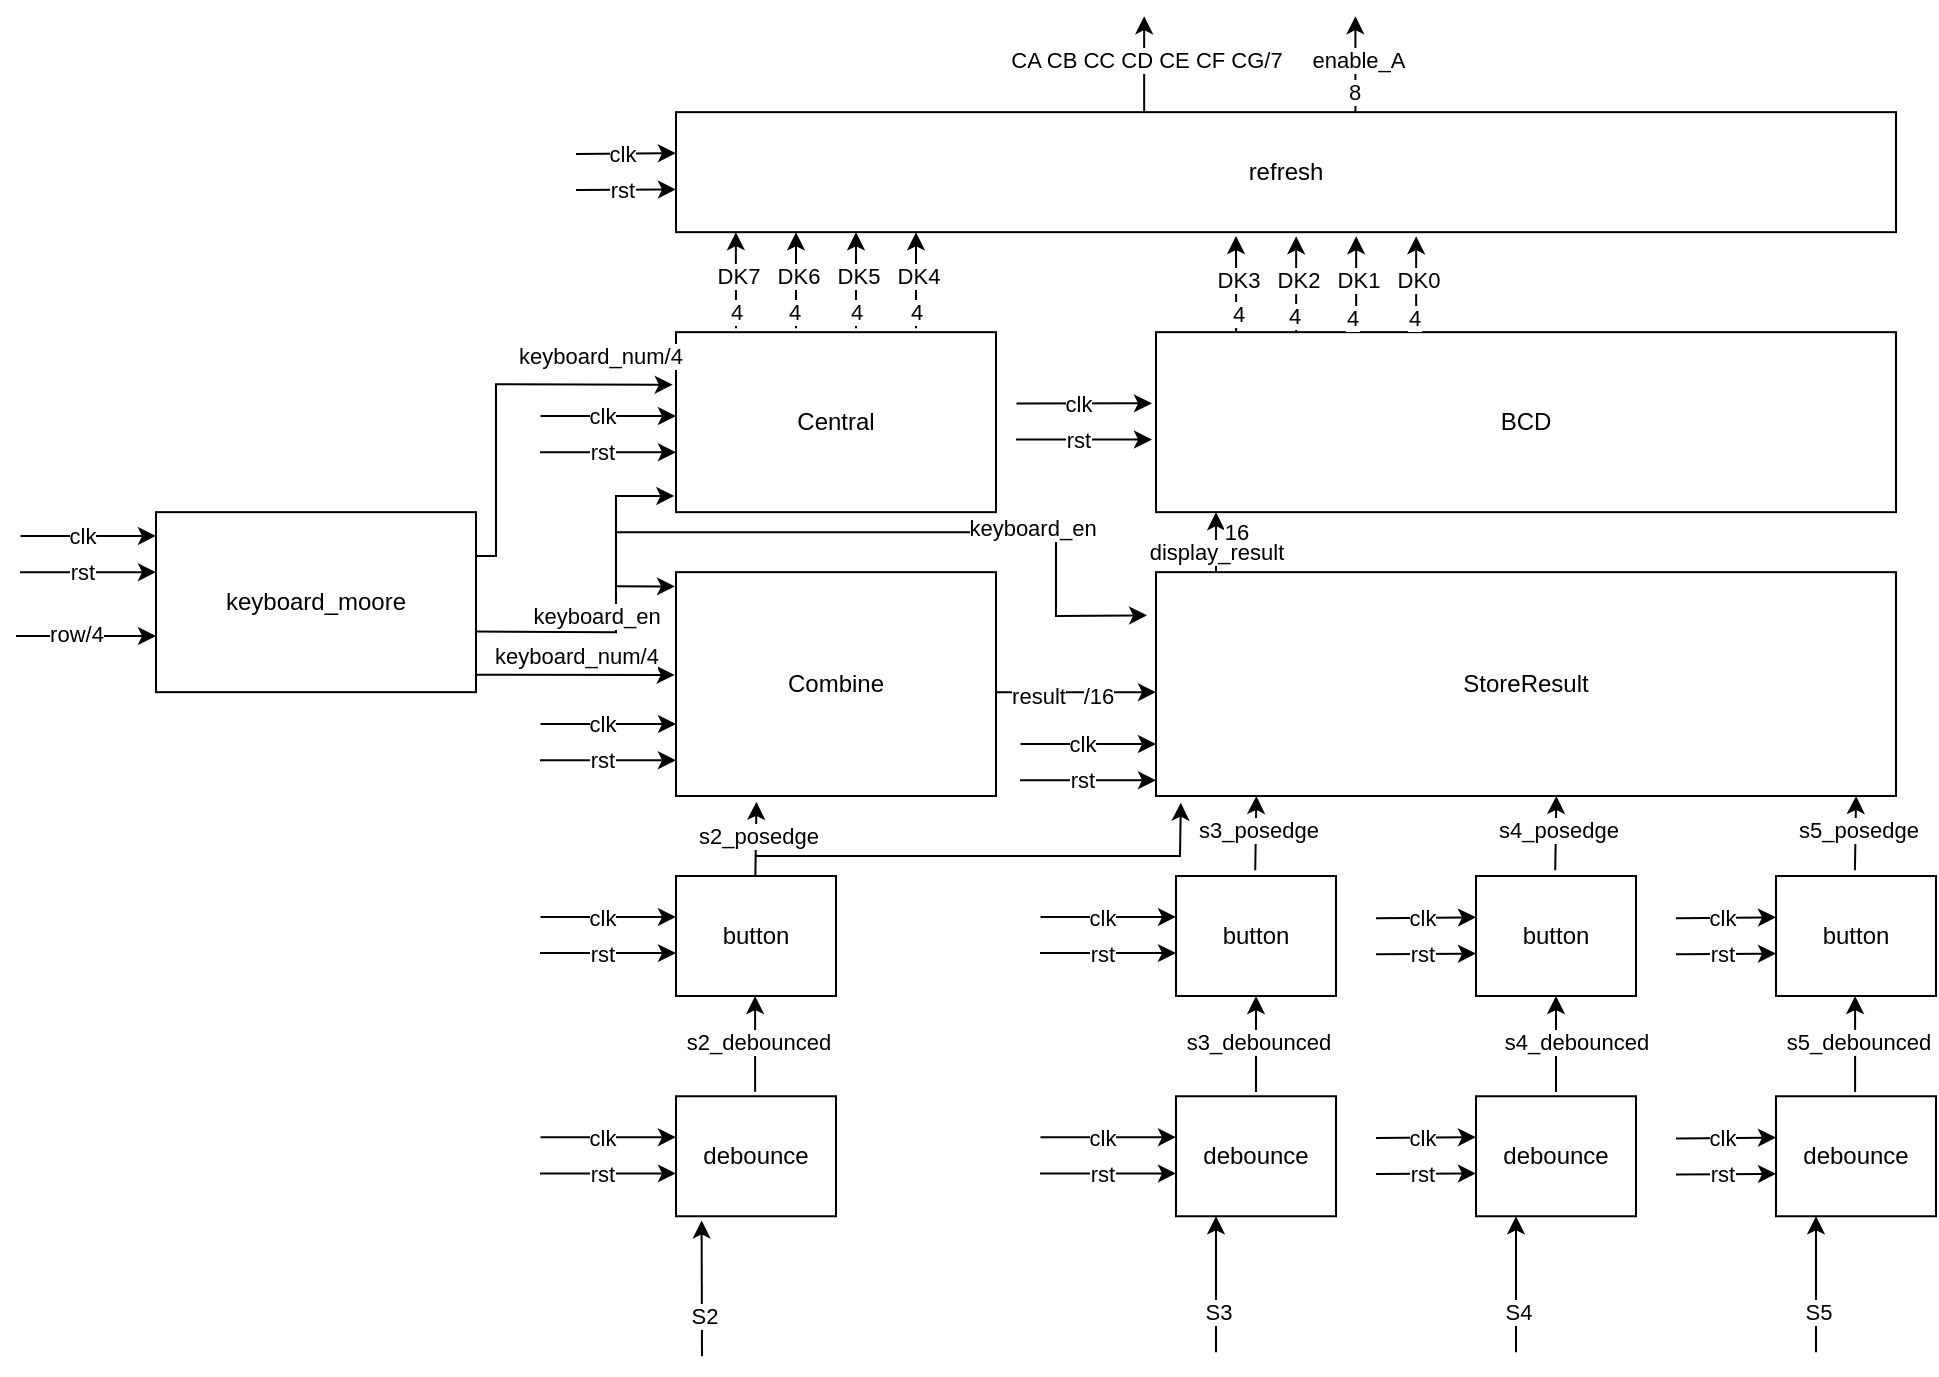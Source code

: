 <mxfile version="22.1.7" type="github">
  <diagram name="第 1 页" id="IgU2OrdExx5VZicvWzzT">
    <mxGraphModel dx="929" dy="618" grid="1" gridSize="10" guides="1" tooltips="1" connect="1" arrows="1" fold="1" page="1" pageScale="1" pageWidth="1169" pageHeight="827" math="0" shadow="0">
      <root>
        <mxCell id="0" />
        <mxCell id="1" parent="0" />
        <mxCell id="rWRQnKo72IbtaxOblhJg-89" value="keyboard_moore" style="rounded=0;whiteSpace=wrap;html=1;" parent="1" vertex="1">
          <mxGeometry x="120" y="298.08" width="160" height="90" as="geometry" />
        </mxCell>
        <mxCell id="rWRQnKo72IbtaxOblhJg-90" value="Central" style="rounded=0;whiteSpace=wrap;html=1;" parent="1" vertex="1">
          <mxGeometry x="380" y="208.08" width="160" height="90" as="geometry" />
        </mxCell>
        <mxCell id="rWRQnKo72IbtaxOblhJg-91" value="Combine" style="rounded=0;whiteSpace=wrap;html=1;" parent="1" vertex="1">
          <mxGeometry x="380" y="328.08" width="160" height="111.92" as="geometry" />
        </mxCell>
        <mxCell id="rWRQnKo72IbtaxOblhJg-92" value="StoreResult" style="rounded=0;whiteSpace=wrap;html=1;" parent="1" vertex="1">
          <mxGeometry x="620" y="328.08" width="370" height="111.92" as="geometry" />
        </mxCell>
        <mxCell id="rWRQnKo72IbtaxOblhJg-93" value="BCD" style="rounded=0;whiteSpace=wrap;html=1;" parent="1" vertex="1">
          <mxGeometry x="620" y="208.08" width="370" height="90" as="geometry" />
        </mxCell>
        <mxCell id="rWRQnKo72IbtaxOblhJg-94" value="refresh" style="rounded=0;whiteSpace=wrap;html=1;" parent="1" vertex="1">
          <mxGeometry x="380" y="98.08" width="610" height="60" as="geometry" />
        </mxCell>
        <mxCell id="rWRQnKo72IbtaxOblhJg-95" value="debounce" style="rounded=0;whiteSpace=wrap;html=1;" parent="1" vertex="1">
          <mxGeometry x="380" y="590.13" width="80" height="60" as="geometry" />
        </mxCell>
        <mxCell id="rWRQnKo72IbtaxOblhJg-96" value="debounce" style="rounded=0;whiteSpace=wrap;html=1;" parent="1" vertex="1">
          <mxGeometry x="780" y="590.13" width="80" height="60" as="geometry" />
        </mxCell>
        <mxCell id="rWRQnKo72IbtaxOblhJg-97" value="debounce" style="rounded=0;whiteSpace=wrap;html=1;" parent="1" vertex="1">
          <mxGeometry x="930" y="590.13" width="80" height="60" as="geometry" />
        </mxCell>
        <mxCell id="rWRQnKo72IbtaxOblhJg-99" value="button" style="rounded=0;whiteSpace=wrap;html=1;" parent="1" vertex="1">
          <mxGeometry x="380" y="480" width="80" height="60" as="geometry" />
        </mxCell>
        <mxCell id="rWRQnKo72IbtaxOblhJg-100" value="button" style="rounded=0;whiteSpace=wrap;html=1;" parent="1" vertex="1">
          <mxGeometry x="780" y="480" width="80" height="60" as="geometry" />
        </mxCell>
        <mxCell id="rWRQnKo72IbtaxOblhJg-101" value="button" style="rounded=0;whiteSpace=wrap;html=1;" parent="1" vertex="1">
          <mxGeometry x="930" y="480" width="80" height="60" as="geometry" />
        </mxCell>
        <mxCell id="rWRQnKo72IbtaxOblhJg-105" value="" style="endArrow=classic;html=1;rounded=0;entryX=0.16;entryY=1.035;entryDx=0;entryDy=0;entryPerimeter=0;" parent="1" target="rWRQnKo72IbtaxOblhJg-95" edge="1">
          <mxGeometry width="50" height="50" relative="1" as="geometry">
            <mxPoint x="393" y="720.13" as="sourcePoint" />
            <mxPoint x="660" y="730.13" as="targetPoint" />
          </mxGeometry>
        </mxCell>
        <mxCell id="rWRQnKo72IbtaxOblhJg-106" value="S2" style="edgeLabel;html=1;align=center;verticalAlign=middle;resizable=0;points=[];" parent="rWRQnKo72IbtaxOblhJg-105" vertex="1" connectable="0">
          <mxGeometry x="-0.411" y="-1" relative="1" as="geometry">
            <mxPoint as="offset" />
          </mxGeometry>
        </mxCell>
        <mxCell id="rWRQnKo72IbtaxOblhJg-108" value="" style="endArrow=classic;html=1;rounded=0;entryX=0.16;entryY=1.035;entryDx=0;entryDy=0;entryPerimeter=0;" parent="1" edge="1">
          <mxGeometry width="50" height="50" relative="1" as="geometry">
            <mxPoint x="800" y="718.13" as="sourcePoint" />
            <mxPoint x="800" y="650.13" as="targetPoint" />
          </mxGeometry>
        </mxCell>
        <mxCell id="rWRQnKo72IbtaxOblhJg-109" value="S4" style="edgeLabel;html=1;align=center;verticalAlign=middle;resizable=0;points=[];" parent="rWRQnKo72IbtaxOblhJg-108" vertex="1" connectable="0">
          <mxGeometry x="-0.411" y="-1" relative="1" as="geometry">
            <mxPoint as="offset" />
          </mxGeometry>
        </mxCell>
        <mxCell id="rWRQnKo72IbtaxOblhJg-110" value="" style="endArrow=classic;html=1;rounded=0;entryX=0.16;entryY=1.035;entryDx=0;entryDy=0;entryPerimeter=0;" parent="1" edge="1">
          <mxGeometry width="50" height="50" relative="1" as="geometry">
            <mxPoint x="950" y="718.13" as="sourcePoint" />
            <mxPoint x="950" y="650.13" as="targetPoint" />
          </mxGeometry>
        </mxCell>
        <mxCell id="rWRQnKo72IbtaxOblhJg-111" value="S5" style="edgeLabel;html=1;align=center;verticalAlign=middle;resizable=0;points=[];" parent="rWRQnKo72IbtaxOblhJg-110" vertex="1" connectable="0">
          <mxGeometry x="-0.411" y="-1" relative="1" as="geometry">
            <mxPoint as="offset" />
          </mxGeometry>
        </mxCell>
        <mxCell id="rWRQnKo72IbtaxOblhJg-112" value="" style="endArrow=classic;html=1;rounded=0;exitX=0.169;exitY=-0.015;exitDx=0;exitDy=0;exitPerimeter=0;entryX=0.169;entryY=1.022;entryDx=0;entryDy=0;entryPerimeter=0;" parent="1" edge="1">
          <mxGeometry width="50" height="50" relative="1" as="geometry">
            <mxPoint x="419.55" y="587.91" as="sourcePoint" />
            <mxPoint x="419.55" y="540" as="targetPoint" />
          </mxGeometry>
        </mxCell>
        <mxCell id="rWRQnKo72IbtaxOblhJg-113" value="s2_debounced" style="edgeLabel;html=1;align=center;verticalAlign=middle;resizable=0;points=[];" parent="rWRQnKo72IbtaxOblhJg-112" vertex="1" connectable="0">
          <mxGeometry x="0.071" y="-1" relative="1" as="geometry">
            <mxPoint as="offset" />
          </mxGeometry>
        </mxCell>
        <mxCell id="rWRQnKo72IbtaxOblhJg-115" value="" style="endArrow=classic;html=1;rounded=0;exitX=0.169;exitY=-0.015;exitDx=0;exitDy=0;exitPerimeter=0;entryX=0.169;entryY=1.022;entryDx=0;entryDy=0;entryPerimeter=0;" parent="1" edge="1">
          <mxGeometry width="50" height="50" relative="1" as="geometry">
            <mxPoint x="820" y="588" as="sourcePoint" />
            <mxPoint x="820" y="540" as="targetPoint" />
          </mxGeometry>
        </mxCell>
        <mxCell id="rWRQnKo72IbtaxOblhJg-116" value="s4_debounced" style="edgeLabel;html=1;align=center;verticalAlign=middle;resizable=0;points=[];" parent="rWRQnKo72IbtaxOblhJg-115" vertex="1" connectable="0">
          <mxGeometry x="0.071" y="-1" relative="1" as="geometry">
            <mxPoint x="9" as="offset" />
          </mxGeometry>
        </mxCell>
        <mxCell id="rWRQnKo72IbtaxOblhJg-117" value="" style="endArrow=classic;html=1;rounded=0;exitX=0.169;exitY=-0.015;exitDx=0;exitDy=0;exitPerimeter=0;entryX=0.169;entryY=1.022;entryDx=0;entryDy=0;entryPerimeter=0;" parent="1" edge="1">
          <mxGeometry width="50" height="50" relative="1" as="geometry">
            <mxPoint x="969.55" y="588" as="sourcePoint" />
            <mxPoint x="969.55" y="540" as="targetPoint" />
          </mxGeometry>
        </mxCell>
        <mxCell id="rWRQnKo72IbtaxOblhJg-118" value="s5_debounced" style="edgeLabel;html=1;align=center;verticalAlign=middle;resizable=0;points=[];" parent="rWRQnKo72IbtaxOblhJg-117" vertex="1" connectable="0">
          <mxGeometry x="0.071" y="-1" relative="1" as="geometry">
            <mxPoint as="offset" />
          </mxGeometry>
        </mxCell>
        <mxCell id="rWRQnKo72IbtaxOblhJg-119" value="" style="endArrow=classic;html=1;rounded=0;exitX=0.169;exitY=-0.015;exitDx=0;exitDy=0;exitPerimeter=0;entryX=0.191;entryY=1.036;entryDx=0;entryDy=0;entryPerimeter=0;" parent="1" edge="1">
          <mxGeometry width="50" height="50" relative="1" as="geometry">
            <mxPoint x="419.68" y="480" as="sourcePoint" />
            <mxPoint x="420.24" y="442.88" as="targetPoint" />
          </mxGeometry>
        </mxCell>
        <mxCell id="rWRQnKo72IbtaxOblhJg-120" value="s2_posedge" style="edgeLabel;html=1;align=center;verticalAlign=middle;resizable=0;points=[];" parent="rWRQnKo72IbtaxOblhJg-119" vertex="1" connectable="0">
          <mxGeometry x="0.071" y="-1" relative="1" as="geometry">
            <mxPoint as="offset" />
          </mxGeometry>
        </mxCell>
        <mxCell id="rWRQnKo72IbtaxOblhJg-121" value="" style="endArrow=classic;html=1;rounded=0;exitX=0.169;exitY=-0.015;exitDx=0;exitDy=0;exitPerimeter=0;entryX=0.191;entryY=1.036;entryDx=0;entryDy=0;entryPerimeter=0;" parent="1" edge="1">
          <mxGeometry width="50" height="50" relative="1" as="geometry">
            <mxPoint x="819.62" y="477.12" as="sourcePoint" />
            <mxPoint x="820.18" y="440" as="targetPoint" />
          </mxGeometry>
        </mxCell>
        <mxCell id="rWRQnKo72IbtaxOblhJg-122" value="s4_posedge" style="edgeLabel;html=1;align=center;verticalAlign=middle;resizable=0;points=[];" parent="rWRQnKo72IbtaxOblhJg-121" vertex="1" connectable="0">
          <mxGeometry x="0.071" y="-1" relative="1" as="geometry">
            <mxPoint as="offset" />
          </mxGeometry>
        </mxCell>
        <mxCell id="rWRQnKo72IbtaxOblhJg-123" value="" style="endArrow=classic;html=1;rounded=0;exitX=0.169;exitY=-0.015;exitDx=0;exitDy=0;exitPerimeter=0;entryX=0.191;entryY=1.036;entryDx=0;entryDy=0;entryPerimeter=0;" parent="1" edge="1">
          <mxGeometry width="50" height="50" relative="1" as="geometry">
            <mxPoint x="969.47" y="477.12" as="sourcePoint" />
            <mxPoint x="970.03" y="440" as="targetPoint" />
          </mxGeometry>
        </mxCell>
        <mxCell id="rWRQnKo72IbtaxOblhJg-124" value="s5_posedge" style="edgeLabel;html=1;align=center;verticalAlign=middle;resizable=0;points=[];" parent="rWRQnKo72IbtaxOblhJg-123" vertex="1" connectable="0">
          <mxGeometry x="0.071" y="-1" relative="1" as="geometry">
            <mxPoint as="offset" />
          </mxGeometry>
        </mxCell>
        <mxCell id="rWRQnKo72IbtaxOblhJg-129" value="" style="endArrow=classic;html=1;rounded=0;entryX=-0.005;entryY=0.91;entryDx=0;entryDy=0;entryPerimeter=0;" parent="1" target="rWRQnKo72IbtaxOblhJg-90" edge="1">
          <mxGeometry width="50" height="50" relative="1" as="geometry">
            <mxPoint x="350" y="308.08" as="sourcePoint" />
            <mxPoint x="380" y="278.08" as="targetPoint" />
            <Array as="points">
              <mxPoint x="350" y="290" />
            </Array>
          </mxGeometry>
        </mxCell>
        <mxCell id="rWRQnKo72IbtaxOblhJg-131" value="" style="endArrow=classic;html=1;rounded=0;entryX=-0.012;entryY=0.193;entryDx=0;entryDy=0;exitX=1;exitY=0.663;exitDx=0;exitDy=0;exitPerimeter=0;entryPerimeter=0;" parent="1" source="rWRQnKo72IbtaxOblhJg-89" target="rWRQnKo72IbtaxOblhJg-92" edge="1">
          <mxGeometry width="50" height="50" relative="1" as="geometry">
            <mxPoint x="320" y="308.08" as="sourcePoint" />
            <mxPoint x="500" y="478.08" as="targetPoint" />
            <Array as="points">
              <mxPoint x="350" y="358.08" />
              <mxPoint x="350" y="308.08" />
              <mxPoint x="570" y="308.08" />
              <mxPoint x="570" y="350" />
            </Array>
          </mxGeometry>
        </mxCell>
        <mxCell id="rWRQnKo72IbtaxOblhJg-136" value="keyboard_en" style="edgeLabel;html=1;align=center;verticalAlign=middle;resizable=0;points=[];" parent="rWRQnKo72IbtaxOblhJg-131" vertex="1" connectable="0">
          <mxGeometry x="0.86" y="1" relative="1" as="geometry">
            <mxPoint x="-246" y="1" as="offset" />
          </mxGeometry>
        </mxCell>
        <mxCell id="rWRQnKo72IbtaxOblhJg-137" value="" style="endArrow=classic;html=1;rounded=0;entryX=0;entryY=0.25;entryDx=0;entryDy=0;exitX=1;exitY=0.25;exitDx=0;exitDy=0;" parent="1" edge="1">
          <mxGeometry width="50" height="50" relative="1" as="geometry">
            <mxPoint x="540" y="388.08" as="sourcePoint" />
            <mxPoint x="620" y="388.08" as="targetPoint" />
          </mxGeometry>
        </mxCell>
        <mxCell id="rWRQnKo72IbtaxOblhJg-208" value="/16" style="edgeLabel;html=1;align=center;verticalAlign=middle;resizable=0;points=[];" parent="rWRQnKo72IbtaxOblhJg-137" vertex="1" connectable="0">
          <mxGeometry x="-0.042" relative="1" as="geometry">
            <mxPoint x="12" y="2" as="offset" />
          </mxGeometry>
        </mxCell>
        <mxCell id="rWRQnKo72IbtaxOblhJg-138" value="result" style="edgeLabel;html=1;align=center;verticalAlign=middle;resizable=0;points=[];" parent="rWRQnKo72IbtaxOblhJg-137" vertex="1" connectable="0">
          <mxGeometry x="-0.036" relative="1" as="geometry">
            <mxPoint x="-18" y="2" as="offset" />
          </mxGeometry>
        </mxCell>
        <mxCell id="rWRQnKo72IbtaxOblhJg-139" value="" style="endArrow=classic;html=1;rounded=0;entryX=0.068;entryY=1.032;entryDx=0;entryDy=0;entryPerimeter=0;" parent="1" edge="1">
          <mxGeometry width="50" height="50" relative="1" as="geometry">
            <mxPoint x="410" y="206.16" as="sourcePoint" />
            <mxPoint x="409.92" y="158.08" as="targetPoint" />
          </mxGeometry>
        </mxCell>
        <mxCell id="rWRQnKo72IbtaxOblhJg-140" value="DK7" style="edgeLabel;html=1;align=center;verticalAlign=middle;resizable=0;points=[];" parent="rWRQnKo72IbtaxOblhJg-139" vertex="1" connectable="0">
          <mxGeometry x="0.094" y="-1" relative="1" as="geometry">
            <mxPoint as="offset" />
          </mxGeometry>
        </mxCell>
        <mxCell id="rWRQnKo72IbtaxOblhJg-200" value="4" style="edgeLabel;html=1;align=center;verticalAlign=middle;resizable=0;points=[];" parent="rWRQnKo72IbtaxOblhJg-139" vertex="1" connectable="0">
          <mxGeometry x="-0.638" relative="1" as="geometry">
            <mxPoint as="offset" />
          </mxGeometry>
        </mxCell>
        <mxCell id="rWRQnKo72IbtaxOblhJg-141" value="" style="endArrow=classic;html=1;rounded=0;entryX=0.068;entryY=1.032;entryDx=0;entryDy=0;entryPerimeter=0;" parent="1" edge="1">
          <mxGeometry width="50" height="50" relative="1" as="geometry">
            <mxPoint x="440" y="206.16" as="sourcePoint" />
            <mxPoint x="440" y="158.16" as="targetPoint" />
          </mxGeometry>
        </mxCell>
        <mxCell id="rWRQnKo72IbtaxOblhJg-142" value="DK6" style="edgeLabel;html=1;align=center;verticalAlign=middle;resizable=0;points=[];" parent="rWRQnKo72IbtaxOblhJg-141" vertex="1" connectable="0">
          <mxGeometry x="0.094" y="-1" relative="1" as="geometry">
            <mxPoint as="offset" />
          </mxGeometry>
        </mxCell>
        <mxCell id="rWRQnKo72IbtaxOblhJg-201" value="4" style="edgeLabel;html=1;align=center;verticalAlign=middle;resizable=0;points=[];" parent="rWRQnKo72IbtaxOblhJg-141" vertex="1" connectable="0">
          <mxGeometry x="-0.647" y="1" relative="1" as="geometry">
            <mxPoint as="offset" />
          </mxGeometry>
        </mxCell>
        <mxCell id="rWRQnKo72IbtaxOblhJg-143" value="" style="endArrow=classic;html=1;rounded=0;entryX=0.068;entryY=1.032;entryDx=0;entryDy=0;entryPerimeter=0;" parent="1" edge="1">
          <mxGeometry width="50" height="50" relative="1" as="geometry">
            <mxPoint x="470" y="206.16" as="sourcePoint" />
            <mxPoint x="470" y="158.16" as="targetPoint" />
          </mxGeometry>
        </mxCell>
        <mxCell id="rWRQnKo72IbtaxOblhJg-144" value="DK5" style="edgeLabel;html=1;align=center;verticalAlign=middle;resizable=0;points=[];" parent="rWRQnKo72IbtaxOblhJg-143" vertex="1" connectable="0">
          <mxGeometry x="0.094" y="-1" relative="1" as="geometry">
            <mxPoint as="offset" />
          </mxGeometry>
        </mxCell>
        <mxCell id="rWRQnKo72IbtaxOblhJg-202" value="4" style="edgeLabel;html=1;align=center;verticalAlign=middle;resizable=0;points=[];" parent="rWRQnKo72IbtaxOblhJg-143" vertex="1" connectable="0">
          <mxGeometry x="-0.647" relative="1" as="geometry">
            <mxPoint as="offset" />
          </mxGeometry>
        </mxCell>
        <mxCell id="rWRQnKo72IbtaxOblhJg-145" value="" style="endArrow=classic;html=1;rounded=0;entryX=0.068;entryY=1.032;entryDx=0;entryDy=0;entryPerimeter=0;" parent="1" edge="1">
          <mxGeometry width="50" height="50" relative="1" as="geometry">
            <mxPoint x="500" y="206.16" as="sourcePoint" />
            <mxPoint x="500" y="158.16" as="targetPoint" />
          </mxGeometry>
        </mxCell>
        <mxCell id="rWRQnKo72IbtaxOblhJg-146" value="DK4" style="edgeLabel;html=1;align=center;verticalAlign=middle;resizable=0;points=[];" parent="rWRQnKo72IbtaxOblhJg-145" vertex="1" connectable="0">
          <mxGeometry x="0.094" y="-1" relative="1" as="geometry">
            <mxPoint as="offset" />
          </mxGeometry>
        </mxCell>
        <mxCell id="rWRQnKo72IbtaxOblhJg-203" value="4" style="edgeLabel;html=1;align=center;verticalAlign=middle;resizable=0;points=[];" parent="rWRQnKo72IbtaxOblhJg-145" vertex="1" connectable="0">
          <mxGeometry x="-0.637" relative="1" as="geometry">
            <mxPoint as="offset" />
          </mxGeometry>
        </mxCell>
        <mxCell id="rWRQnKo72IbtaxOblhJg-150" value="" style="endArrow=classic;html=1;rounded=0;" parent="1" edge="1">
          <mxGeometry width="50" height="50" relative="1" as="geometry">
            <mxPoint x="650" y="328.08" as="sourcePoint" />
            <mxPoint x="650" y="298.08" as="targetPoint" />
          </mxGeometry>
        </mxCell>
        <mxCell id="rWRQnKo72IbtaxOblhJg-151" value="display_result" style="edgeLabel;html=1;align=center;verticalAlign=middle;resizable=0;points=[];" parent="rWRQnKo72IbtaxOblhJg-150" vertex="1" connectable="0">
          <mxGeometry x="0.094" y="-1" relative="1" as="geometry">
            <mxPoint x="-1" y="6" as="offset" />
          </mxGeometry>
        </mxCell>
        <mxCell id="rWRQnKo72IbtaxOblhJg-214" value="16" style="edgeLabel;html=1;align=center;verticalAlign=middle;resizable=0;points=[];" parent="rWRQnKo72IbtaxOblhJg-150" vertex="1" connectable="0">
          <mxGeometry x="-0.581" relative="1" as="geometry">
            <mxPoint x="10" y="-14" as="offset" />
          </mxGeometry>
        </mxCell>
        <mxCell id="rWRQnKo72IbtaxOblhJg-152" value="" style="endArrow=classic;html=1;rounded=0;entryX=0.068;entryY=1.032;entryDx=0;entryDy=0;entryPerimeter=0;" parent="1" edge="1">
          <mxGeometry width="50" height="50" relative="1" as="geometry">
            <mxPoint x="660.08" y="208.08" as="sourcePoint" />
            <mxPoint x="660.0" y="160.0" as="targetPoint" />
          </mxGeometry>
        </mxCell>
        <mxCell id="rWRQnKo72IbtaxOblhJg-153" value="DK3" style="edgeLabel;html=1;align=center;verticalAlign=middle;resizable=0;points=[];" parent="rWRQnKo72IbtaxOblhJg-152" vertex="1" connectable="0">
          <mxGeometry x="0.094" y="-1" relative="1" as="geometry">
            <mxPoint as="offset" />
          </mxGeometry>
        </mxCell>
        <mxCell id="rWRQnKo72IbtaxOblhJg-204" value="4" style="edgeLabel;html=1;align=center;verticalAlign=middle;resizable=0;points=[];" parent="rWRQnKo72IbtaxOblhJg-152" vertex="1" connectable="0">
          <mxGeometry x="-0.623" y="-1" relative="1" as="geometry">
            <mxPoint as="offset" />
          </mxGeometry>
        </mxCell>
        <mxCell id="rWRQnKo72IbtaxOblhJg-154" value="" style="endArrow=classic;html=1;rounded=0;entryX=0.068;entryY=1.032;entryDx=0;entryDy=0;entryPerimeter=0;" parent="1" edge="1">
          <mxGeometry width="50" height="50" relative="1" as="geometry">
            <mxPoint x="690.08" y="208.08" as="sourcePoint" />
            <mxPoint x="690.08" y="160.08" as="targetPoint" />
          </mxGeometry>
        </mxCell>
        <mxCell id="rWRQnKo72IbtaxOblhJg-155" value="DK2" style="edgeLabel;html=1;align=center;verticalAlign=middle;resizable=0;points=[];" parent="rWRQnKo72IbtaxOblhJg-154" vertex="1" connectable="0">
          <mxGeometry x="0.094" y="-1" relative="1" as="geometry">
            <mxPoint as="offset" />
          </mxGeometry>
        </mxCell>
        <mxCell id="rWRQnKo72IbtaxOblhJg-205" value="4" style="edgeLabel;html=1;align=center;verticalAlign=middle;resizable=0;points=[];" parent="rWRQnKo72IbtaxOblhJg-154" vertex="1" connectable="0">
          <mxGeometry x="-0.667" y="1" relative="1" as="geometry">
            <mxPoint as="offset" />
          </mxGeometry>
        </mxCell>
        <mxCell id="rWRQnKo72IbtaxOblhJg-156" value="" style="endArrow=classic;html=1;rounded=0;entryX=0.068;entryY=1.032;entryDx=0;entryDy=0;entryPerimeter=0;" parent="1" edge="1">
          <mxGeometry width="50" height="50" relative="1" as="geometry">
            <mxPoint x="720.08" y="208.08" as="sourcePoint" />
            <mxPoint x="720.08" y="160.08" as="targetPoint" />
          </mxGeometry>
        </mxCell>
        <mxCell id="rWRQnKo72IbtaxOblhJg-157" value="DK1" style="edgeLabel;html=1;align=center;verticalAlign=middle;resizable=0;points=[];" parent="rWRQnKo72IbtaxOblhJg-156" vertex="1" connectable="0">
          <mxGeometry x="0.094" y="-1" relative="1" as="geometry">
            <mxPoint as="offset" />
          </mxGeometry>
        </mxCell>
        <mxCell id="rWRQnKo72IbtaxOblhJg-206" value="4" style="edgeLabel;html=1;align=center;verticalAlign=middle;resizable=0;points=[];" parent="rWRQnKo72IbtaxOblhJg-156" vertex="1" connectable="0">
          <mxGeometry x="-0.711" y="2" relative="1" as="geometry">
            <mxPoint as="offset" />
          </mxGeometry>
        </mxCell>
        <mxCell id="rWRQnKo72IbtaxOblhJg-158" value="" style="endArrow=classic;html=1;rounded=0;entryX=0.068;entryY=1.032;entryDx=0;entryDy=0;entryPerimeter=0;" parent="1" edge="1">
          <mxGeometry width="50" height="50" relative="1" as="geometry">
            <mxPoint x="750.08" y="208.08" as="sourcePoint" />
            <mxPoint x="750.08" y="160.08" as="targetPoint" />
          </mxGeometry>
        </mxCell>
        <mxCell id="rWRQnKo72IbtaxOblhJg-159" value="DK0" style="edgeLabel;html=1;align=center;verticalAlign=middle;resizable=0;points=[];" parent="rWRQnKo72IbtaxOblhJg-158" vertex="1" connectable="0">
          <mxGeometry x="0.094" y="-1" relative="1" as="geometry">
            <mxPoint as="offset" />
          </mxGeometry>
        </mxCell>
        <mxCell id="rWRQnKo72IbtaxOblhJg-207" value="4" style="edgeLabel;html=1;align=center;verticalAlign=middle;resizable=0;points=[];" parent="rWRQnKo72IbtaxOblhJg-158" vertex="1" connectable="0">
          <mxGeometry x="-0.682" y="1" relative="1" as="geometry">
            <mxPoint as="offset" />
          </mxGeometry>
        </mxCell>
        <mxCell id="rWRQnKo72IbtaxOblhJg-175" value="" style="endArrow=classic;html=1;rounded=0;entryX=0.068;entryY=1.032;entryDx=0;entryDy=0;entryPerimeter=0;" parent="1" edge="1">
          <mxGeometry width="50" height="50" relative="1" as="geometry">
            <mxPoint x="614.08" y="98.08" as="sourcePoint" />
            <mxPoint x="614.08" y="50.08" as="targetPoint" />
          </mxGeometry>
        </mxCell>
        <mxCell id="rWRQnKo72IbtaxOblhJg-176" value="CA CB CC CD CE CF CG/7" style="edgeLabel;html=1;align=center;verticalAlign=middle;resizable=0;points=[];" parent="rWRQnKo72IbtaxOblhJg-175" vertex="1" connectable="0">
          <mxGeometry x="0.094" y="-1" relative="1" as="geometry">
            <mxPoint as="offset" />
          </mxGeometry>
        </mxCell>
        <mxCell id="rWRQnKo72IbtaxOblhJg-195" value="" style="endArrow=classic;html=1;rounded=0;entryX=0.068;entryY=1.032;entryDx=0;entryDy=0;entryPerimeter=0;" parent="1" edge="1">
          <mxGeometry width="50" height="50" relative="1" as="geometry">
            <mxPoint x="719.7" y="98.08" as="sourcePoint" />
            <mxPoint x="719.7" y="50.08" as="targetPoint" />
          </mxGeometry>
        </mxCell>
        <mxCell id="rWRQnKo72IbtaxOblhJg-196" value="enable_A" style="edgeLabel;html=1;align=center;verticalAlign=middle;resizable=0;points=[];" parent="rWRQnKo72IbtaxOblhJg-195" vertex="1" connectable="0">
          <mxGeometry x="0.094" y="-1" relative="1" as="geometry">
            <mxPoint as="offset" />
          </mxGeometry>
        </mxCell>
        <mxCell id="rWRQnKo72IbtaxOblhJg-199" value="8" style="edgeLabel;html=1;align=center;verticalAlign=middle;resizable=0;points=[];" parent="rWRQnKo72IbtaxOblhJg-195" vertex="1" connectable="0">
          <mxGeometry x="-0.571" y="1" relative="1" as="geometry">
            <mxPoint as="offset" />
          </mxGeometry>
        </mxCell>
        <mxCell id="rWRQnKo72IbtaxOblhJg-209" value="" style="endArrow=classic;html=1;rounded=0;entryX=-0.004;entryY=0.459;entryDx=0;entryDy=0;entryPerimeter=0;exitX=1.002;exitY=0.903;exitDx=0;exitDy=0;exitPerimeter=0;" parent="1" source="rWRQnKo72IbtaxOblhJg-89" target="rWRQnKo72IbtaxOblhJg-91" edge="1">
          <mxGeometry width="50" height="50" relative="1" as="geometry">
            <mxPoint x="290" y="380" as="sourcePoint" />
            <mxPoint x="380" y="378.08" as="targetPoint" />
            <Array as="points" />
          </mxGeometry>
        </mxCell>
        <mxCell id="rWRQnKo72IbtaxOblhJg-210" value="keyboard_en" style="edgeLabel;html=1;align=center;verticalAlign=middle;resizable=0;points=[];" parent="1" vertex="1" connectable="0">
          <mxGeometry x="480.002" y="388.077" as="geometry">
            <mxPoint x="78" y="-82" as="offset" />
          </mxGeometry>
        </mxCell>
        <mxCell id="rWRQnKo72IbtaxOblhJg-211" value="" style="endArrow=classic;html=1;rounded=0;entryX=-0.003;entryY=0.064;entryDx=0;entryDy=0;entryPerimeter=0;" parent="1" target="rWRQnKo72IbtaxOblhJg-91" edge="1">
          <mxGeometry width="50" height="50" relative="1" as="geometry">
            <mxPoint x="350" y="335.08" as="sourcePoint" />
            <mxPoint x="390" y="278.08" as="targetPoint" />
          </mxGeometry>
        </mxCell>
        <mxCell id="rWRQnKo72IbtaxOblhJg-213" value="" style="endArrow=classic;html=1;rounded=0;entryX=0.04;entryY=1.042;entryDx=0;entryDy=0;entryPerimeter=0;" parent="1" edge="1">
          <mxGeometry width="50" height="50" relative="1" as="geometry">
            <mxPoint x="420" y="470" as="sourcePoint" />
            <mxPoint x="632.4" y="443.36" as="targetPoint" />
            <Array as="points">
              <mxPoint x="632" y="470" />
            </Array>
          </mxGeometry>
        </mxCell>
        <mxCell id="rWRQnKo72IbtaxOblhJg-215" value="" style="endArrow=classic;html=1;rounded=0;entryX=-0.01;entryY=0.292;entryDx=0;entryDy=0;entryPerimeter=0;" parent="1" target="rWRQnKo72IbtaxOblhJg-90" edge="1">
          <mxGeometry width="50" height="50" relative="1" as="geometry">
            <mxPoint x="280" y="320" as="sourcePoint" />
            <mxPoint x="360" y="298.08" as="targetPoint" />
            <Array as="points">
              <mxPoint x="290" y="320" />
              <mxPoint x="290" y="234.08" />
            </Array>
          </mxGeometry>
        </mxCell>
        <mxCell id="rWRQnKo72IbtaxOblhJg-325" value="keyboard_num/4" style="edgeLabel;html=1;align=center;verticalAlign=middle;resizable=0;points=[];" parent="rWRQnKo72IbtaxOblhJg-215" vertex="1" connectable="0">
          <mxGeometry x="0.538" y="1" relative="1" as="geometry">
            <mxPoint x="6" y="-13" as="offset" />
          </mxGeometry>
        </mxCell>
        <mxCell id="rWRQnKo72IbtaxOblhJg-217" value="debounce" style="rounded=0;whiteSpace=wrap;html=1;" parent="1" vertex="1">
          <mxGeometry x="630" y="590.13" width="80" height="60" as="geometry" />
        </mxCell>
        <mxCell id="rWRQnKo72IbtaxOblhJg-218" value="button" style="rounded=0;whiteSpace=wrap;html=1;" parent="1" vertex="1">
          <mxGeometry x="630" y="480" width="80" height="60" as="geometry" />
        </mxCell>
        <mxCell id="rWRQnKo72IbtaxOblhJg-219" value="" style="endArrow=classic;html=1;rounded=0;entryX=0.16;entryY=1.035;entryDx=0;entryDy=0;entryPerimeter=0;" parent="1" edge="1">
          <mxGeometry width="50" height="50" relative="1" as="geometry">
            <mxPoint x="650" y="718.13" as="sourcePoint" />
            <mxPoint x="650" y="650.13" as="targetPoint" />
          </mxGeometry>
        </mxCell>
        <mxCell id="rWRQnKo72IbtaxOblhJg-220" value="S3" style="edgeLabel;html=1;align=center;verticalAlign=middle;resizable=0;points=[];" parent="rWRQnKo72IbtaxOblhJg-219" vertex="1" connectable="0">
          <mxGeometry x="-0.411" y="-1" relative="1" as="geometry">
            <mxPoint as="offset" />
          </mxGeometry>
        </mxCell>
        <mxCell id="rWRQnKo72IbtaxOblhJg-221" value="" style="endArrow=classic;html=1;rounded=0;exitX=0.169;exitY=-0.015;exitDx=0;exitDy=0;exitPerimeter=0;entryX=0.169;entryY=1.022;entryDx=0;entryDy=0;entryPerimeter=0;" parent="1" edge="1">
          <mxGeometry width="50" height="50" relative="1" as="geometry">
            <mxPoint x="670" y="588" as="sourcePoint" />
            <mxPoint x="670" y="540" as="targetPoint" />
          </mxGeometry>
        </mxCell>
        <mxCell id="rWRQnKo72IbtaxOblhJg-222" value="s3_debounced" style="edgeLabel;html=1;align=center;verticalAlign=middle;resizable=0;points=[];" parent="rWRQnKo72IbtaxOblhJg-221" vertex="1" connectable="0">
          <mxGeometry x="0.071" y="-1" relative="1" as="geometry">
            <mxPoint as="offset" />
          </mxGeometry>
        </mxCell>
        <mxCell id="rWRQnKo72IbtaxOblhJg-223" value="" style="endArrow=classic;html=1;rounded=0;exitX=0.169;exitY=-0.015;exitDx=0;exitDy=0;exitPerimeter=0;entryX=0.191;entryY=1.036;entryDx=0;entryDy=0;entryPerimeter=0;" parent="1" edge="1">
          <mxGeometry width="50" height="50" relative="1" as="geometry">
            <mxPoint x="669.62" y="477.12" as="sourcePoint" />
            <mxPoint x="670.18" y="440" as="targetPoint" />
          </mxGeometry>
        </mxCell>
        <mxCell id="rWRQnKo72IbtaxOblhJg-224" value="s3_posedge" style="edgeLabel;html=1;align=center;verticalAlign=middle;resizable=0;points=[];" parent="rWRQnKo72IbtaxOblhJg-223" vertex="1" connectable="0">
          <mxGeometry x="0.071" y="-1" relative="1" as="geometry">
            <mxPoint as="offset" />
          </mxGeometry>
        </mxCell>
        <mxCell id="rWRQnKo72IbtaxOblhJg-225" value="" style="endArrow=classic;html=1;rounded=0;" parent="1" edge="1">
          <mxGeometry width="50" height="50" relative="1" as="geometry">
            <mxPoint x="50" y="360" as="sourcePoint" />
            <mxPoint x="120" y="360" as="targetPoint" />
          </mxGeometry>
        </mxCell>
        <mxCell id="rWRQnKo72IbtaxOblhJg-226" value="row/4" style="edgeLabel;html=1;align=center;verticalAlign=middle;resizable=0;points=[];" parent="rWRQnKo72IbtaxOblhJg-225" vertex="1" connectable="0">
          <mxGeometry x="-0.147" y="1" relative="1" as="geometry">
            <mxPoint as="offset" />
          </mxGeometry>
        </mxCell>
        <mxCell id="rWRQnKo72IbtaxOblhJg-227" value="" style="endArrow=classic;html=1;rounded=0;entryX=-0.014;entryY=0.132;entryDx=0;entryDy=0;entryPerimeter=0;" parent="1" edge="1">
          <mxGeometry width="50" height="50" relative="1" as="geometry">
            <mxPoint x="52.24" y="310" as="sourcePoint" />
            <mxPoint x="120.0" y="309.96" as="targetPoint" />
          </mxGeometry>
        </mxCell>
        <mxCell id="rWRQnKo72IbtaxOblhJg-228" value="clk" style="edgeLabel;html=1;align=center;verticalAlign=middle;resizable=0;points=[];" parent="rWRQnKo72IbtaxOblhJg-227" vertex="1" connectable="0">
          <mxGeometry x="-0.093" relative="1" as="geometry">
            <mxPoint as="offset" />
          </mxGeometry>
        </mxCell>
        <mxCell id="rWRQnKo72IbtaxOblhJg-237" value="" style="endArrow=classic;html=1;rounded=0;entryX=-0.014;entryY=0.132;entryDx=0;entryDy=0;entryPerimeter=0;" parent="1" edge="1">
          <mxGeometry width="50" height="50" relative="1" as="geometry">
            <mxPoint x="52" y="328.08" as="sourcePoint" />
            <mxPoint x="120" y="328.08" as="targetPoint" />
          </mxGeometry>
        </mxCell>
        <mxCell id="rWRQnKo72IbtaxOblhJg-238" value="rst" style="edgeLabel;html=1;align=center;verticalAlign=middle;resizable=0;points=[];" parent="rWRQnKo72IbtaxOblhJg-237" vertex="1" connectable="0">
          <mxGeometry x="-0.093" relative="1" as="geometry">
            <mxPoint as="offset" />
          </mxGeometry>
        </mxCell>
        <mxCell id="rWRQnKo72IbtaxOblhJg-239" value="" style="endArrow=classic;html=1;rounded=0;entryX=-0.014;entryY=0.132;entryDx=0;entryDy=0;entryPerimeter=0;" parent="1" edge="1">
          <mxGeometry width="50" height="50" relative="1" as="geometry">
            <mxPoint x="552.24" y="414.04" as="sourcePoint" />
            <mxPoint x="620" y="414" as="targetPoint" />
          </mxGeometry>
        </mxCell>
        <mxCell id="rWRQnKo72IbtaxOblhJg-240" value="clk" style="edgeLabel;html=1;align=center;verticalAlign=middle;resizable=0;points=[];" parent="rWRQnKo72IbtaxOblhJg-239" vertex="1" connectable="0">
          <mxGeometry x="-0.093" relative="1" as="geometry">
            <mxPoint as="offset" />
          </mxGeometry>
        </mxCell>
        <mxCell id="rWRQnKo72IbtaxOblhJg-241" value="" style="endArrow=classic;html=1;rounded=0;entryX=-0.014;entryY=0.132;entryDx=0;entryDy=0;entryPerimeter=0;" parent="1" edge="1">
          <mxGeometry width="50" height="50" relative="1" as="geometry">
            <mxPoint x="552" y="432.12" as="sourcePoint" />
            <mxPoint x="620" y="432.12" as="targetPoint" />
          </mxGeometry>
        </mxCell>
        <mxCell id="rWRQnKo72IbtaxOblhJg-242" value="rst" style="edgeLabel;html=1;align=center;verticalAlign=middle;resizable=0;points=[];" parent="rWRQnKo72IbtaxOblhJg-241" vertex="1" connectable="0">
          <mxGeometry x="-0.093" relative="1" as="geometry">
            <mxPoint as="offset" />
          </mxGeometry>
        </mxCell>
        <mxCell id="rWRQnKo72IbtaxOblhJg-244" value="" style="endArrow=classic;html=1;rounded=0;entryX=-0.014;entryY=0.132;entryDx=0;entryDy=0;entryPerimeter=0;" parent="1" edge="1">
          <mxGeometry width="50" height="50" relative="1" as="geometry">
            <mxPoint x="312.24" y="404.04" as="sourcePoint" />
            <mxPoint x="380" y="404" as="targetPoint" />
          </mxGeometry>
        </mxCell>
        <mxCell id="rWRQnKo72IbtaxOblhJg-245" value="clk" style="edgeLabel;html=1;align=center;verticalAlign=middle;resizable=0;points=[];" parent="rWRQnKo72IbtaxOblhJg-244" vertex="1" connectable="0">
          <mxGeometry x="-0.093" relative="1" as="geometry">
            <mxPoint as="offset" />
          </mxGeometry>
        </mxCell>
        <mxCell id="rWRQnKo72IbtaxOblhJg-246" value="" style="endArrow=classic;html=1;rounded=0;entryX=-0.014;entryY=0.132;entryDx=0;entryDy=0;entryPerimeter=0;" parent="1" edge="1">
          <mxGeometry width="50" height="50" relative="1" as="geometry">
            <mxPoint x="312" y="422.12" as="sourcePoint" />
            <mxPoint x="380" y="422.12" as="targetPoint" />
          </mxGeometry>
        </mxCell>
        <mxCell id="rWRQnKo72IbtaxOblhJg-247" value="rst" style="edgeLabel;html=1;align=center;verticalAlign=middle;resizable=0;points=[];" parent="rWRQnKo72IbtaxOblhJg-246" vertex="1" connectable="0">
          <mxGeometry x="-0.093" relative="1" as="geometry">
            <mxPoint as="offset" />
          </mxGeometry>
        </mxCell>
        <mxCell id="rWRQnKo72IbtaxOblhJg-252" value="" style="endArrow=classic;html=1;rounded=0;entryX=-0.014;entryY=0.132;entryDx=0;entryDy=0;entryPerimeter=0;" parent="1" edge="1">
          <mxGeometry width="50" height="50" relative="1" as="geometry">
            <mxPoint x="312.24" y="250.04" as="sourcePoint" />
            <mxPoint x="380" y="250" as="targetPoint" />
          </mxGeometry>
        </mxCell>
        <mxCell id="rWRQnKo72IbtaxOblhJg-253" value="clk" style="edgeLabel;html=1;align=center;verticalAlign=middle;resizable=0;points=[];" parent="rWRQnKo72IbtaxOblhJg-252" vertex="1" connectable="0">
          <mxGeometry x="-0.093" relative="1" as="geometry">
            <mxPoint as="offset" />
          </mxGeometry>
        </mxCell>
        <mxCell id="rWRQnKo72IbtaxOblhJg-254" value="" style="endArrow=classic;html=1;rounded=0;entryX=-0.014;entryY=0.132;entryDx=0;entryDy=0;entryPerimeter=0;" parent="1" edge="1">
          <mxGeometry width="50" height="50" relative="1" as="geometry">
            <mxPoint x="312" y="268.12" as="sourcePoint" />
            <mxPoint x="380" y="268.12" as="targetPoint" />
          </mxGeometry>
        </mxCell>
        <mxCell id="rWRQnKo72IbtaxOblhJg-255" value="rst" style="edgeLabel;html=1;align=center;verticalAlign=middle;resizable=0;points=[];" parent="rWRQnKo72IbtaxOblhJg-254" vertex="1" connectable="0">
          <mxGeometry x="-0.093" relative="1" as="geometry">
            <mxPoint as="offset" />
          </mxGeometry>
        </mxCell>
        <mxCell id="rWRQnKo72IbtaxOblhJg-256" value="" style="endArrow=classic;html=1;rounded=0;entryX=-0.014;entryY=0.132;entryDx=0;entryDy=0;entryPerimeter=0;" parent="1" edge="1">
          <mxGeometry width="50" height="50" relative="1" as="geometry">
            <mxPoint x="550.24" y="243.72" as="sourcePoint" />
            <mxPoint x="618" y="243.68" as="targetPoint" />
          </mxGeometry>
        </mxCell>
        <mxCell id="rWRQnKo72IbtaxOblhJg-257" value="clk" style="edgeLabel;html=1;align=center;verticalAlign=middle;resizable=0;points=[];" parent="rWRQnKo72IbtaxOblhJg-256" vertex="1" connectable="0">
          <mxGeometry x="-0.093" relative="1" as="geometry">
            <mxPoint as="offset" />
          </mxGeometry>
        </mxCell>
        <mxCell id="rWRQnKo72IbtaxOblhJg-258" value="" style="endArrow=classic;html=1;rounded=0;entryX=-0.014;entryY=0.132;entryDx=0;entryDy=0;entryPerimeter=0;" parent="1" edge="1">
          <mxGeometry width="50" height="50" relative="1" as="geometry">
            <mxPoint x="550" y="261.8" as="sourcePoint" />
            <mxPoint x="618" y="261.8" as="targetPoint" />
          </mxGeometry>
        </mxCell>
        <mxCell id="rWRQnKo72IbtaxOblhJg-259" value="rst" style="edgeLabel;html=1;align=center;verticalAlign=middle;resizable=0;points=[];" parent="rWRQnKo72IbtaxOblhJg-258" vertex="1" connectable="0">
          <mxGeometry x="-0.093" relative="1" as="geometry">
            <mxPoint as="offset" />
          </mxGeometry>
        </mxCell>
        <mxCell id="rWRQnKo72IbtaxOblhJg-260" value="" style="endArrow=classic;html=1;rounded=0;entryX=-0.014;entryY=0.132;entryDx=0;entryDy=0;entryPerimeter=0;" parent="1" edge="1">
          <mxGeometry width="50" height="50" relative="1" as="geometry">
            <mxPoint x="312.24" y="500.48" as="sourcePoint" />
            <mxPoint x="380" y="500.44" as="targetPoint" />
          </mxGeometry>
        </mxCell>
        <mxCell id="rWRQnKo72IbtaxOblhJg-261" value="clk" style="edgeLabel;html=1;align=center;verticalAlign=middle;resizable=0;points=[];" parent="rWRQnKo72IbtaxOblhJg-260" vertex="1" connectable="0">
          <mxGeometry x="-0.093" relative="1" as="geometry">
            <mxPoint as="offset" />
          </mxGeometry>
        </mxCell>
        <mxCell id="rWRQnKo72IbtaxOblhJg-262" value="" style="endArrow=classic;html=1;rounded=0;entryX=-0.014;entryY=0.132;entryDx=0;entryDy=0;entryPerimeter=0;" parent="1" edge="1">
          <mxGeometry width="50" height="50" relative="1" as="geometry">
            <mxPoint x="312" y="518.56" as="sourcePoint" />
            <mxPoint x="380" y="518.56" as="targetPoint" />
          </mxGeometry>
        </mxCell>
        <mxCell id="rWRQnKo72IbtaxOblhJg-263" value="rst" style="edgeLabel;html=1;align=center;verticalAlign=middle;resizable=0;points=[];" parent="rWRQnKo72IbtaxOblhJg-262" vertex="1" connectable="0">
          <mxGeometry x="-0.093" relative="1" as="geometry">
            <mxPoint as="offset" />
          </mxGeometry>
        </mxCell>
        <mxCell id="rWRQnKo72IbtaxOblhJg-264" value="" style="endArrow=classic;html=1;rounded=0;entryX=-0.014;entryY=0.132;entryDx=0;entryDy=0;entryPerimeter=0;" parent="1" edge="1">
          <mxGeometry width="50" height="50" relative="1" as="geometry">
            <mxPoint x="312.24" y="610.61" as="sourcePoint" />
            <mxPoint x="380" y="610.57" as="targetPoint" />
          </mxGeometry>
        </mxCell>
        <mxCell id="rWRQnKo72IbtaxOblhJg-265" value="clk" style="edgeLabel;html=1;align=center;verticalAlign=middle;resizable=0;points=[];" parent="rWRQnKo72IbtaxOblhJg-264" vertex="1" connectable="0">
          <mxGeometry x="-0.093" relative="1" as="geometry">
            <mxPoint as="offset" />
          </mxGeometry>
        </mxCell>
        <mxCell id="rWRQnKo72IbtaxOblhJg-266" value="" style="endArrow=classic;html=1;rounded=0;entryX=-0.014;entryY=0.132;entryDx=0;entryDy=0;entryPerimeter=0;" parent="1" edge="1">
          <mxGeometry width="50" height="50" relative="1" as="geometry">
            <mxPoint x="312" y="628.69" as="sourcePoint" />
            <mxPoint x="380" y="628.69" as="targetPoint" />
          </mxGeometry>
        </mxCell>
        <mxCell id="rWRQnKo72IbtaxOblhJg-267" value="rst" style="edgeLabel;html=1;align=center;verticalAlign=middle;resizable=0;points=[];" parent="rWRQnKo72IbtaxOblhJg-266" vertex="1" connectable="0">
          <mxGeometry x="-0.093" relative="1" as="geometry">
            <mxPoint as="offset" />
          </mxGeometry>
        </mxCell>
        <mxCell id="rWRQnKo72IbtaxOblhJg-268" value="" style="endArrow=classic;html=1;rounded=0;entryX=-0.014;entryY=0.132;entryDx=0;entryDy=0;entryPerimeter=0;" parent="1" edge="1">
          <mxGeometry width="50" height="50" relative="1" as="geometry">
            <mxPoint x="562.24" y="500.48" as="sourcePoint" />
            <mxPoint x="630" y="500.44" as="targetPoint" />
          </mxGeometry>
        </mxCell>
        <mxCell id="rWRQnKo72IbtaxOblhJg-269" value="clk" style="edgeLabel;html=1;align=center;verticalAlign=middle;resizable=0;points=[];" parent="rWRQnKo72IbtaxOblhJg-268" vertex="1" connectable="0">
          <mxGeometry x="-0.093" relative="1" as="geometry">
            <mxPoint as="offset" />
          </mxGeometry>
        </mxCell>
        <mxCell id="rWRQnKo72IbtaxOblhJg-270" value="" style="endArrow=classic;html=1;rounded=0;entryX=-0.014;entryY=0.132;entryDx=0;entryDy=0;entryPerimeter=0;" parent="1" edge="1">
          <mxGeometry width="50" height="50" relative="1" as="geometry">
            <mxPoint x="562" y="518.56" as="sourcePoint" />
            <mxPoint x="630" y="518.56" as="targetPoint" />
          </mxGeometry>
        </mxCell>
        <mxCell id="rWRQnKo72IbtaxOblhJg-271" value="rst" style="edgeLabel;html=1;align=center;verticalAlign=middle;resizable=0;points=[];" parent="rWRQnKo72IbtaxOblhJg-270" vertex="1" connectable="0">
          <mxGeometry x="-0.093" relative="1" as="geometry">
            <mxPoint as="offset" />
          </mxGeometry>
        </mxCell>
        <mxCell id="rWRQnKo72IbtaxOblhJg-272" value="" style="endArrow=classic;html=1;rounded=0;entryX=-0.014;entryY=0.132;entryDx=0;entryDy=0;entryPerimeter=0;" parent="1" edge="1">
          <mxGeometry width="50" height="50" relative="1" as="geometry">
            <mxPoint x="562.24" y="610.63" as="sourcePoint" />
            <mxPoint x="630" y="610.59" as="targetPoint" />
          </mxGeometry>
        </mxCell>
        <mxCell id="rWRQnKo72IbtaxOblhJg-273" value="clk" style="edgeLabel;html=1;align=center;verticalAlign=middle;resizable=0;points=[];" parent="rWRQnKo72IbtaxOblhJg-272" vertex="1" connectable="0">
          <mxGeometry x="-0.093" relative="1" as="geometry">
            <mxPoint as="offset" />
          </mxGeometry>
        </mxCell>
        <mxCell id="rWRQnKo72IbtaxOblhJg-274" value="" style="endArrow=classic;html=1;rounded=0;entryX=-0.014;entryY=0.132;entryDx=0;entryDy=0;entryPerimeter=0;" parent="1" edge="1">
          <mxGeometry width="50" height="50" relative="1" as="geometry">
            <mxPoint x="562" y="628.71" as="sourcePoint" />
            <mxPoint x="630" y="628.71" as="targetPoint" />
          </mxGeometry>
        </mxCell>
        <mxCell id="rWRQnKo72IbtaxOblhJg-275" value="rst" style="edgeLabel;html=1;align=center;verticalAlign=middle;resizable=0;points=[];" parent="rWRQnKo72IbtaxOblhJg-274" vertex="1" connectable="0">
          <mxGeometry x="-0.093" relative="1" as="geometry">
            <mxPoint as="offset" />
          </mxGeometry>
        </mxCell>
        <mxCell id="rWRQnKo72IbtaxOblhJg-277" value="" style="endArrow=classic;html=1;rounded=0;entryX=-0.014;entryY=0.132;entryDx=0;entryDy=0;entryPerimeter=0;" parent="1" edge="1">
          <mxGeometry width="50" height="50" relative="1" as="geometry">
            <mxPoint x="730" y="611" as="sourcePoint" />
            <mxPoint x="780" y="610.59" as="targetPoint" />
          </mxGeometry>
        </mxCell>
        <mxCell id="rWRQnKo72IbtaxOblhJg-278" value="clk" style="edgeLabel;html=1;align=center;verticalAlign=middle;resizable=0;points=[];" parent="rWRQnKo72IbtaxOblhJg-277" vertex="1" connectable="0">
          <mxGeometry x="-0.093" relative="1" as="geometry">
            <mxPoint as="offset" />
          </mxGeometry>
        </mxCell>
        <mxCell id="rWRQnKo72IbtaxOblhJg-279" value="" style="endArrow=classic;html=1;rounded=0;entryX=-0.014;entryY=0.132;entryDx=0;entryDy=0;entryPerimeter=0;" parent="1" edge="1">
          <mxGeometry width="50" height="50" relative="1" as="geometry">
            <mxPoint x="730" y="629" as="sourcePoint" />
            <mxPoint x="780" y="628.71" as="targetPoint" />
          </mxGeometry>
        </mxCell>
        <mxCell id="rWRQnKo72IbtaxOblhJg-280" value="rst" style="edgeLabel;html=1;align=center;verticalAlign=middle;resizable=0;points=[];" parent="rWRQnKo72IbtaxOblhJg-279" vertex="1" connectable="0">
          <mxGeometry x="-0.093" relative="1" as="geometry">
            <mxPoint as="offset" />
          </mxGeometry>
        </mxCell>
        <mxCell id="rWRQnKo72IbtaxOblhJg-281" value="" style="endArrow=classic;html=1;rounded=0;entryX=-0.014;entryY=0.132;entryDx=0;entryDy=0;entryPerimeter=0;" parent="1" edge="1">
          <mxGeometry width="50" height="50" relative="1" as="geometry">
            <mxPoint x="880" y="611.2" as="sourcePoint" />
            <mxPoint x="930" y="610.79" as="targetPoint" />
          </mxGeometry>
        </mxCell>
        <mxCell id="rWRQnKo72IbtaxOblhJg-282" value="clk" style="edgeLabel;html=1;align=center;verticalAlign=middle;resizable=0;points=[];" parent="rWRQnKo72IbtaxOblhJg-281" vertex="1" connectable="0">
          <mxGeometry x="-0.093" relative="1" as="geometry">
            <mxPoint as="offset" />
          </mxGeometry>
        </mxCell>
        <mxCell id="rWRQnKo72IbtaxOblhJg-283" value="" style="endArrow=classic;html=1;rounded=0;entryX=-0.014;entryY=0.132;entryDx=0;entryDy=0;entryPerimeter=0;" parent="1" edge="1">
          <mxGeometry width="50" height="50" relative="1" as="geometry">
            <mxPoint x="880" y="629.2" as="sourcePoint" />
            <mxPoint x="930" y="628.91" as="targetPoint" />
          </mxGeometry>
        </mxCell>
        <mxCell id="rWRQnKo72IbtaxOblhJg-284" value="rst" style="edgeLabel;html=1;align=center;verticalAlign=middle;resizable=0;points=[];" parent="rWRQnKo72IbtaxOblhJg-283" vertex="1" connectable="0">
          <mxGeometry x="-0.093" relative="1" as="geometry">
            <mxPoint as="offset" />
          </mxGeometry>
        </mxCell>
        <mxCell id="rWRQnKo72IbtaxOblhJg-289" value="" style="endArrow=classic;html=1;rounded=0;entryX=-0.014;entryY=0.132;entryDx=0;entryDy=0;entryPerimeter=0;" parent="1" edge="1">
          <mxGeometry width="50" height="50" relative="1" as="geometry">
            <mxPoint x="730" y="501.07" as="sourcePoint" />
            <mxPoint x="780" y="500.66" as="targetPoint" />
          </mxGeometry>
        </mxCell>
        <mxCell id="rWRQnKo72IbtaxOblhJg-290" value="clk" style="edgeLabel;html=1;align=center;verticalAlign=middle;resizable=0;points=[];" parent="rWRQnKo72IbtaxOblhJg-289" vertex="1" connectable="0">
          <mxGeometry x="-0.093" relative="1" as="geometry">
            <mxPoint as="offset" />
          </mxGeometry>
        </mxCell>
        <mxCell id="rWRQnKo72IbtaxOblhJg-291" value="" style="endArrow=classic;html=1;rounded=0;entryX=-0.014;entryY=0.132;entryDx=0;entryDy=0;entryPerimeter=0;" parent="1" edge="1">
          <mxGeometry width="50" height="50" relative="1" as="geometry">
            <mxPoint x="730" y="519.07" as="sourcePoint" />
            <mxPoint x="780" y="518.78" as="targetPoint" />
          </mxGeometry>
        </mxCell>
        <mxCell id="rWRQnKo72IbtaxOblhJg-292" value="rst" style="edgeLabel;html=1;align=center;verticalAlign=middle;resizable=0;points=[];" parent="rWRQnKo72IbtaxOblhJg-291" vertex="1" connectable="0">
          <mxGeometry x="-0.093" relative="1" as="geometry">
            <mxPoint as="offset" />
          </mxGeometry>
        </mxCell>
        <mxCell id="rWRQnKo72IbtaxOblhJg-293" value="" style="endArrow=classic;html=1;rounded=0;entryX=-0.014;entryY=0.132;entryDx=0;entryDy=0;entryPerimeter=0;" parent="1" edge="1">
          <mxGeometry width="50" height="50" relative="1" as="geometry">
            <mxPoint x="880" y="501.07" as="sourcePoint" />
            <mxPoint x="930" y="500.66" as="targetPoint" />
          </mxGeometry>
        </mxCell>
        <mxCell id="rWRQnKo72IbtaxOblhJg-294" value="clk" style="edgeLabel;html=1;align=center;verticalAlign=middle;resizable=0;points=[];" parent="rWRQnKo72IbtaxOblhJg-293" vertex="1" connectable="0">
          <mxGeometry x="-0.093" relative="1" as="geometry">
            <mxPoint as="offset" />
          </mxGeometry>
        </mxCell>
        <mxCell id="rWRQnKo72IbtaxOblhJg-295" value="" style="endArrow=classic;html=1;rounded=0;entryX=-0.014;entryY=0.132;entryDx=0;entryDy=0;entryPerimeter=0;" parent="1" edge="1">
          <mxGeometry width="50" height="50" relative="1" as="geometry">
            <mxPoint x="880" y="519.07" as="sourcePoint" />
            <mxPoint x="930" y="518.78" as="targetPoint" />
          </mxGeometry>
        </mxCell>
        <mxCell id="rWRQnKo72IbtaxOblhJg-296" value="rst" style="edgeLabel;html=1;align=center;verticalAlign=middle;resizable=0;points=[];" parent="rWRQnKo72IbtaxOblhJg-295" vertex="1" connectable="0">
          <mxGeometry x="-0.093" relative="1" as="geometry">
            <mxPoint as="offset" />
          </mxGeometry>
        </mxCell>
        <mxCell id="rWRQnKo72IbtaxOblhJg-305" value="" style="endArrow=classic;html=1;rounded=0;entryX=-0.014;entryY=0.132;entryDx=0;entryDy=0;entryPerimeter=0;" parent="1" edge="1">
          <mxGeometry width="50" height="50" relative="1" as="geometry">
            <mxPoint x="330" y="119.01" as="sourcePoint" />
            <mxPoint x="380" y="118.6" as="targetPoint" />
          </mxGeometry>
        </mxCell>
        <mxCell id="rWRQnKo72IbtaxOblhJg-306" value="clk" style="edgeLabel;html=1;align=center;verticalAlign=middle;resizable=0;points=[];" parent="rWRQnKo72IbtaxOblhJg-305" vertex="1" connectable="0">
          <mxGeometry x="-0.093" relative="1" as="geometry">
            <mxPoint as="offset" />
          </mxGeometry>
        </mxCell>
        <mxCell id="rWRQnKo72IbtaxOblhJg-307" value="" style="endArrow=classic;html=1;rounded=0;entryX=-0.014;entryY=0.132;entryDx=0;entryDy=0;entryPerimeter=0;" parent="1" edge="1">
          <mxGeometry width="50" height="50" relative="1" as="geometry">
            <mxPoint x="330" y="137.01" as="sourcePoint" />
            <mxPoint x="380" y="136.72" as="targetPoint" />
          </mxGeometry>
        </mxCell>
        <mxCell id="rWRQnKo72IbtaxOblhJg-308" value="rst" style="edgeLabel;html=1;align=center;verticalAlign=middle;resizable=0;points=[];" parent="rWRQnKo72IbtaxOblhJg-307" vertex="1" connectable="0">
          <mxGeometry x="-0.093" relative="1" as="geometry">
            <mxPoint as="offset" />
          </mxGeometry>
        </mxCell>
        <mxCell id="rWRQnKo72IbtaxOblhJg-330" value="keyboard_num/4" style="edgeLabel;html=1;align=center;verticalAlign=middle;resizable=0;points=[];" parent="1" vertex="1" connectable="0">
          <mxGeometry x="330.003" y="369.998" as="geometry" />
        </mxCell>
      </root>
    </mxGraphModel>
  </diagram>
</mxfile>
